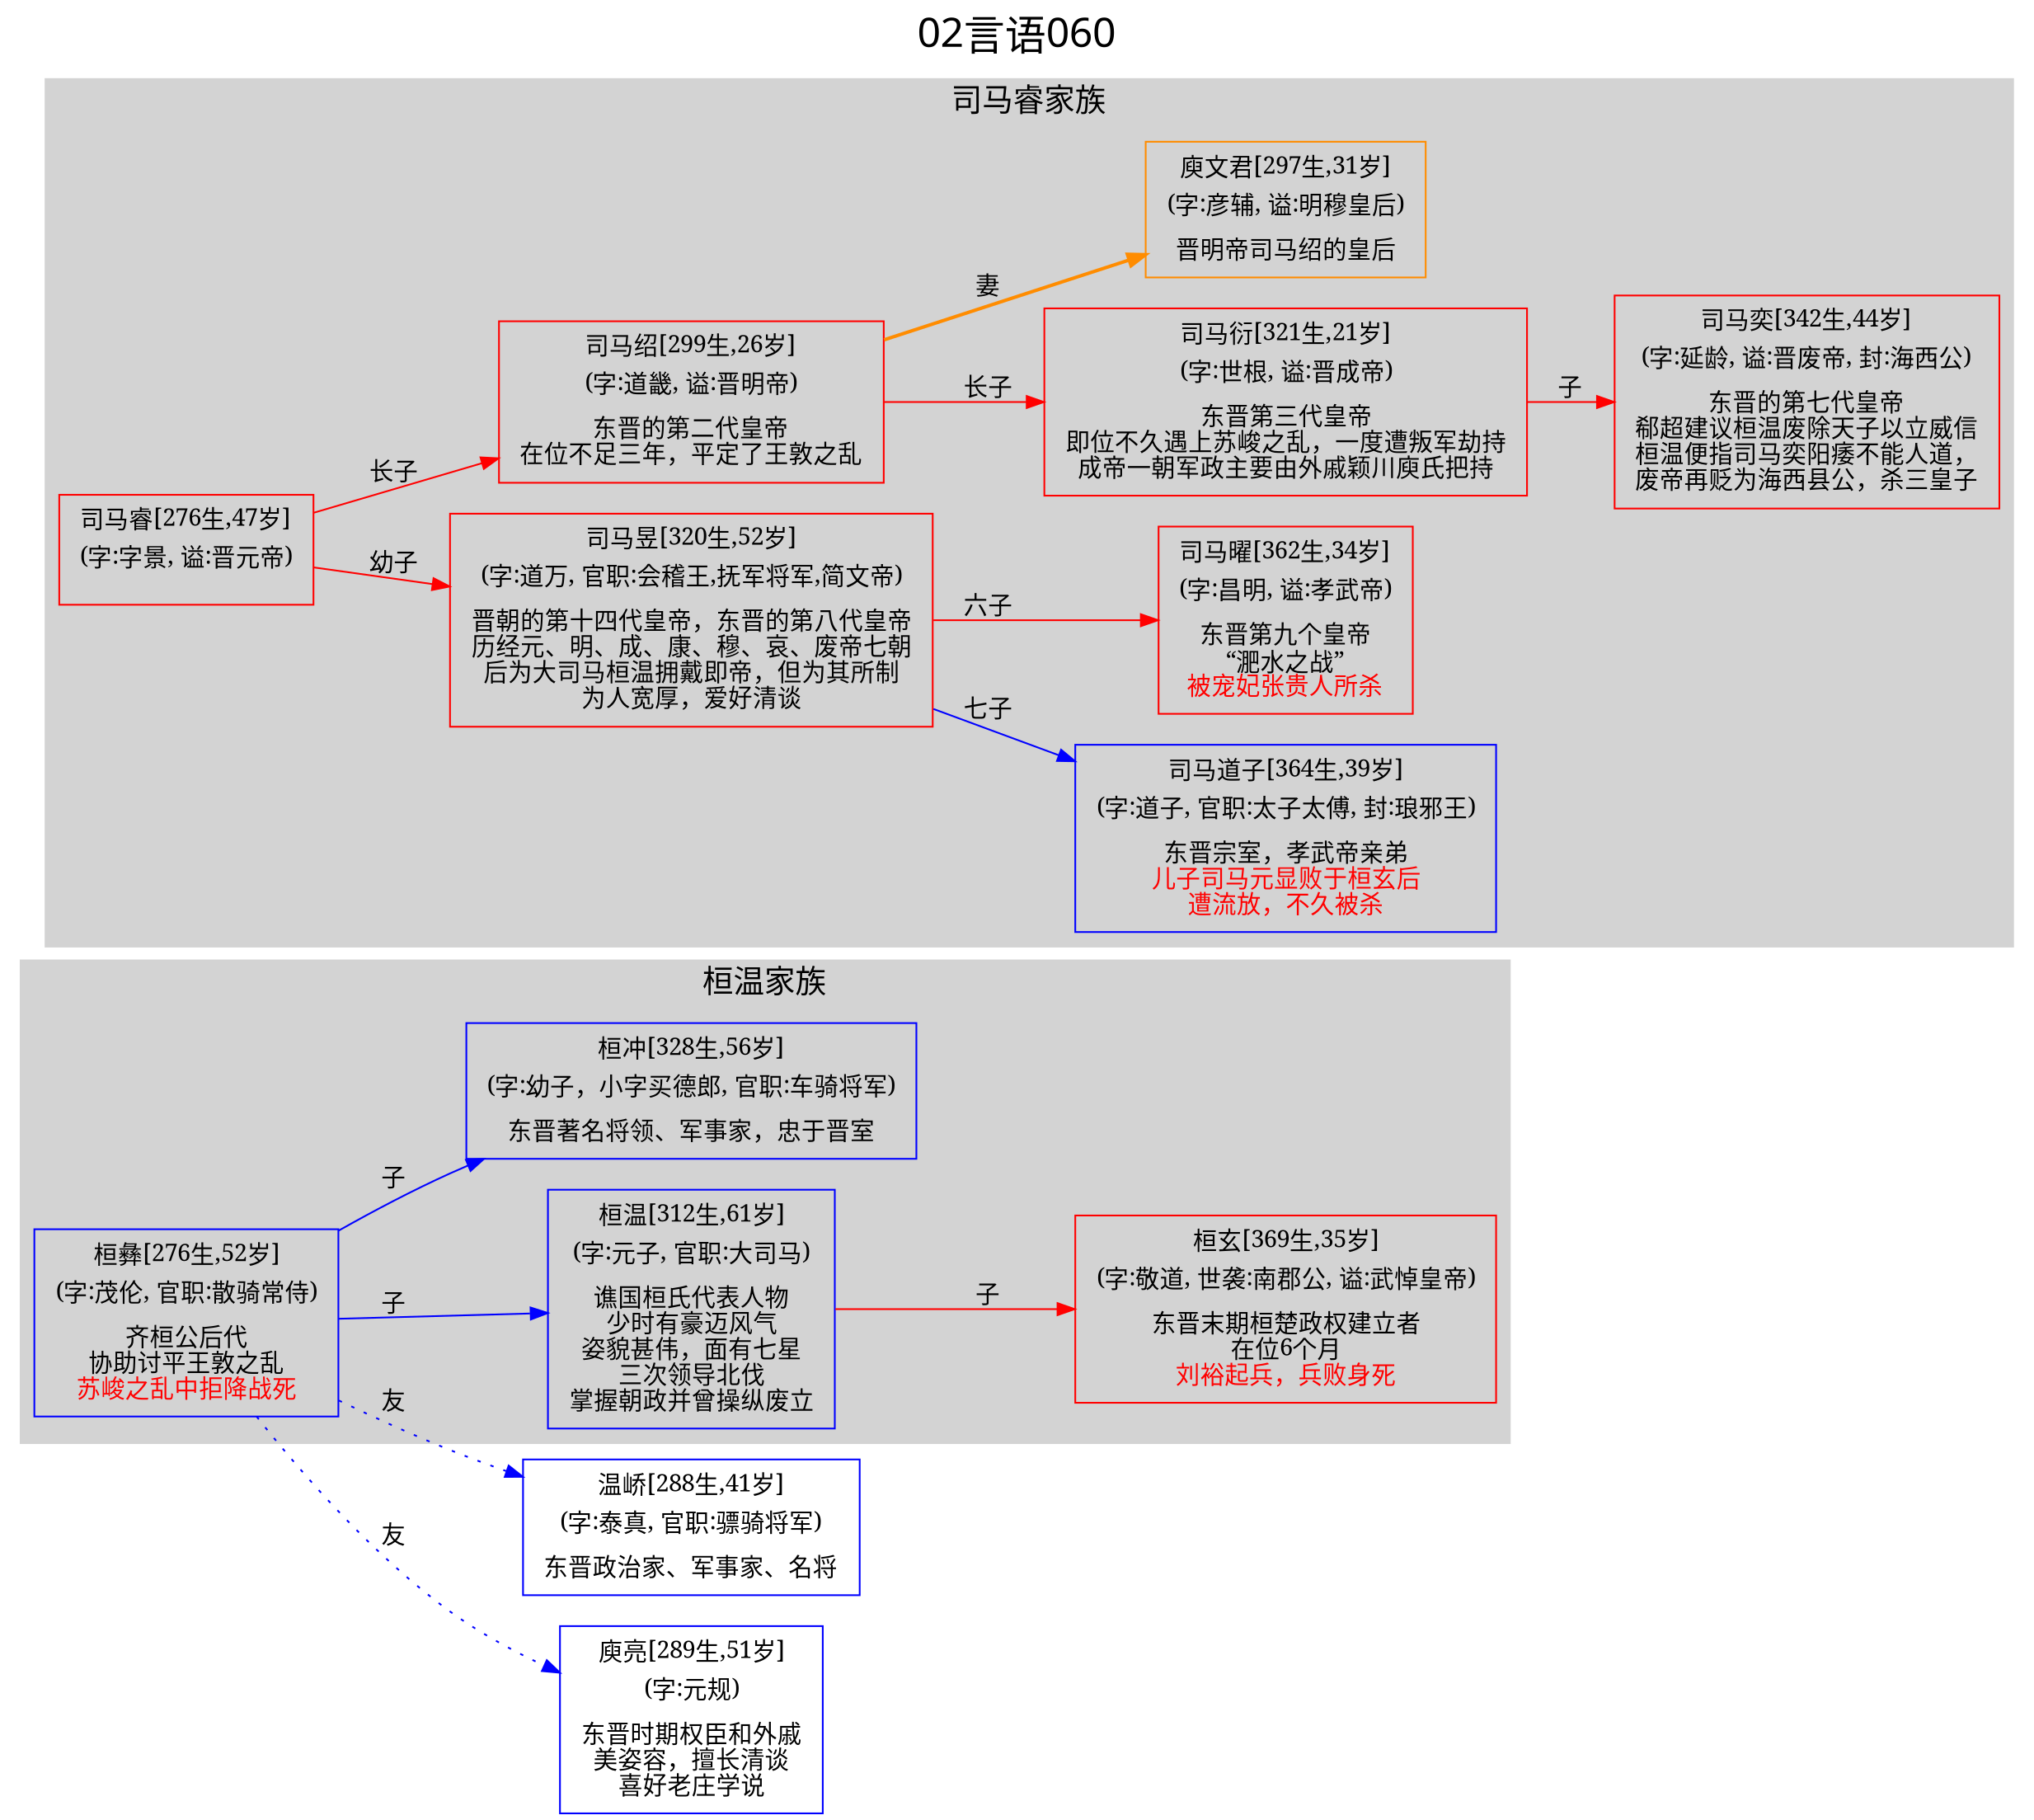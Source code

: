 
digraph
{
	rankdir = "LR";
	ranksep = 0.5;
	label = "02言语060";
	labelloc = "t";
	fontsize = "24";
	fontname = "SimHei";

	graph [style="filled", color="lightgrey"];
	node [fontname="SimSun"];
	edge [fontname="SimSun"];

	桓温 [shape="box", color="blue", label=<<table border="0" cellborder="0"><tr><td>桓温[312生,61岁]</td></tr><tr><td>(字:元子, 官职:大司马)</td></tr><tr><td></td></tr><tr><td>谯国桓氏代表人物<br/>少时有豪迈风气<br/>姿貌甚伟，面有七星<br/>三次领导北伐<br/>掌握朝政并曾操纵废立<br/></td></tr></table>>];
	桓玄 [shape="box", color="red", label=<<table border="0" cellborder="0"><tr><td>桓玄[369生,35岁]</td></tr><tr><td>(字:敬道, 世袭:南郡公, 谥:武悼皇帝)</td></tr><tr><td></td></tr><tr><td>东晋末期桓楚政权建立者<br/>在位6个月<br/><font color = 'red'>刘裕起兵，兵败身死</font></td></tr></table>>];
	桓冲 [shape="box", color="blue", label=<<table border="0" cellborder="0"><tr><td>桓冲[328生,56岁]</td></tr><tr><td>(字:幼子，小字买德郎, 官职:车骑将军)</td></tr><tr><td></td></tr><tr><td>东晋著名将领、军事家，忠于晋室<br/></td></tr></table>>];
	桓彝 [shape="box", color="blue", label=<<table border="0" cellborder="0"><tr><td>桓彝[276生,52岁]</td></tr><tr><td>(字:茂伦, 官职:散骑常侍)</td></tr><tr><td></td></tr><tr><td>齐桓公后代<br/>协助讨平王敦之乱<br/><font color = 'red'>苏峻之乱中拒降战死</font></td></tr></table>>];
	温峤 [shape="box", color="blue", label=<<table border="0" cellborder="0"><tr><td>温峤[288生,41岁]</td></tr><tr><td>(字:泰真, 官职:骠骑将军)</td></tr><tr><td></td></tr><tr><td>东晋政治家、军事家、名将<br/></td></tr></table>>];
	庾亮 [shape="box", color="blue", label=<<table border="0" cellborder="0"><tr><td>庾亮[289生,51岁]</td></tr><tr><td>(字:元规)</td></tr><tr><td></td></tr><tr><td>东晋时期权臣和外戚<br/>美姿容，擅长清谈<br/>喜好老庄学说<br/></td></tr></table>>];
	司马睿 [shape="box", color="red", label=<<table border="0" cellborder="0"><tr><td>司马睿[276生,47岁]</td></tr><tr><td>(字:字景, 谥:晋元帝)</td></tr><tr><td></td></tr><tr><td></td></tr></table>>];
	司马道子 [shape="box", color="blue", label=<<table border="0" cellborder="0"><tr><td>司马道子[364生,39岁]</td></tr><tr><td>(字:道子, 官职:太子太傅, 封:琅邪王)</td></tr><tr><td></td></tr><tr><td>东晋宗室，孝武帝亲弟<br/><font color = 'red'>儿子司马元显败于桓玄后<br/>遭流放，不久被杀<br/></font></td></tr></table>>];
	司马曜 [shape="box", color="red", label=<<table border="0" cellborder="0"><tr><td>司马曜[362生,34岁]</td></tr><tr><td>(字:昌明, 谥:孝武帝)</td></tr><tr><td></td></tr><tr><td>东晋第九个皇帝<br/>“淝水之战”<br/><font color = 'red'>被宠妃张贵人所杀</font></td></tr></table>>];
	司马昱 [shape="box", color="red", label=<<table border="0" cellborder="0"><tr><td>司马昱[320生,52岁]</td></tr><tr><td>(字:道万, 官职:会稽王,抚军将军,简文帝)</td></tr><tr><td></td></tr><tr><td>晋朝的第十四代皇帝，东晋的第八代皇帝<br/>历经元、明、成、康、穆、哀、废帝七朝<br/>后为大司马桓温拥戴即帝，但为其所制<br/>为人宽厚，爱好清谈<br/></td></tr></table>>];
	司马奕 [shape="box", color="red", label=<<table border="0" cellborder="0"><tr><td>司马奕[342生,44岁]</td></tr><tr><td>(字:延龄, 谥:晋废帝, 封:海西公)</td></tr><tr><td></td></tr><tr><td>东晋的第七代皇帝<br/>郗超建议桓温废除天子以立威信<br/>桓温便指司马奕阳痿不能人道，<br/>废帝再贬为海西县公，杀三皇子<br/></td></tr></table>>];
	司马衍 [shape="box", color="red", label=<<table border="0" cellborder="0"><tr><td>司马衍[321生,21岁]</td></tr><tr><td>(字:世根, 谥:晋成帝)</td></tr><tr><td></td></tr><tr><td>东晋第三代皇帝<br/>即位不久遇上苏峻之乱，一度遭叛军劫持<br/>成帝一朝军政主要由外戚颖川庾氏把持<br/></td></tr></table>>];
	庾文君 [shape="box", color="darkorange", label=<<table border="0" cellborder="0"><tr><td>庾文君[297生,31岁]</td></tr><tr><td>(字:彦辅, 谥:明穆皇后)</td></tr><tr><td></td></tr><tr><td>晋明帝司马绍的皇后<br/></td></tr></table>>];
	司马绍 [shape="box", color="red", label=<<table border="0" cellborder="0"><tr><td>司马绍[299生,26岁]</td></tr><tr><td>(字:道畿, 谥:晋明帝)</td></tr><tr><td></td></tr><tr><td>东晋的第二代皇帝<br/>在位不足三年，平定了王敦之乱<br/></td></tr></table>>];

	桓彝 -> 桓温 [label="子", style=solid, color="blue"];
	桓彝 -> 桓冲 [label="子", style=solid, color="blue"];
	桓温 -> 桓玄 [label="子", style=solid, color="red"];
	桓彝 -> 庾亮 [label="友", style=dotted, color="blue"];
	桓彝 -> 温峤 [label="友", style=dotted, color="blue"];
	司马睿 -> 司马绍 [label="长子", style=solid, color="red"];
	司马绍 -> 司马衍 [label="长子", style=solid, color="red"];
	司马衍 -> 司马奕 [label="子", style=solid, color="red"];
	司马昱 -> 司马曜 [label="六子", style=solid, color="red"];
	司马昱 -> 司马道子 [label="七子", style=solid, color="blue"];
	司马睿 -> 司马昱 [label="幼子", style=solid, color="red"];
	司马绍 -> 庾文君 [label="妻", style=bold, color="darkorange"];


	subgraph "cluster_桓温"
	{
		fontsize="18";
		label="桓温家族";
		桓温;桓玄;桓冲;桓温;桓彝;
	}

	subgraph "cluster_司马睿"
	{
		fontsize="18";
		label="司马睿家族";
		司马睿;司马道子;司马曜;司马昱;司马奕;司马衍;庾文君;司马绍;
	}

}
